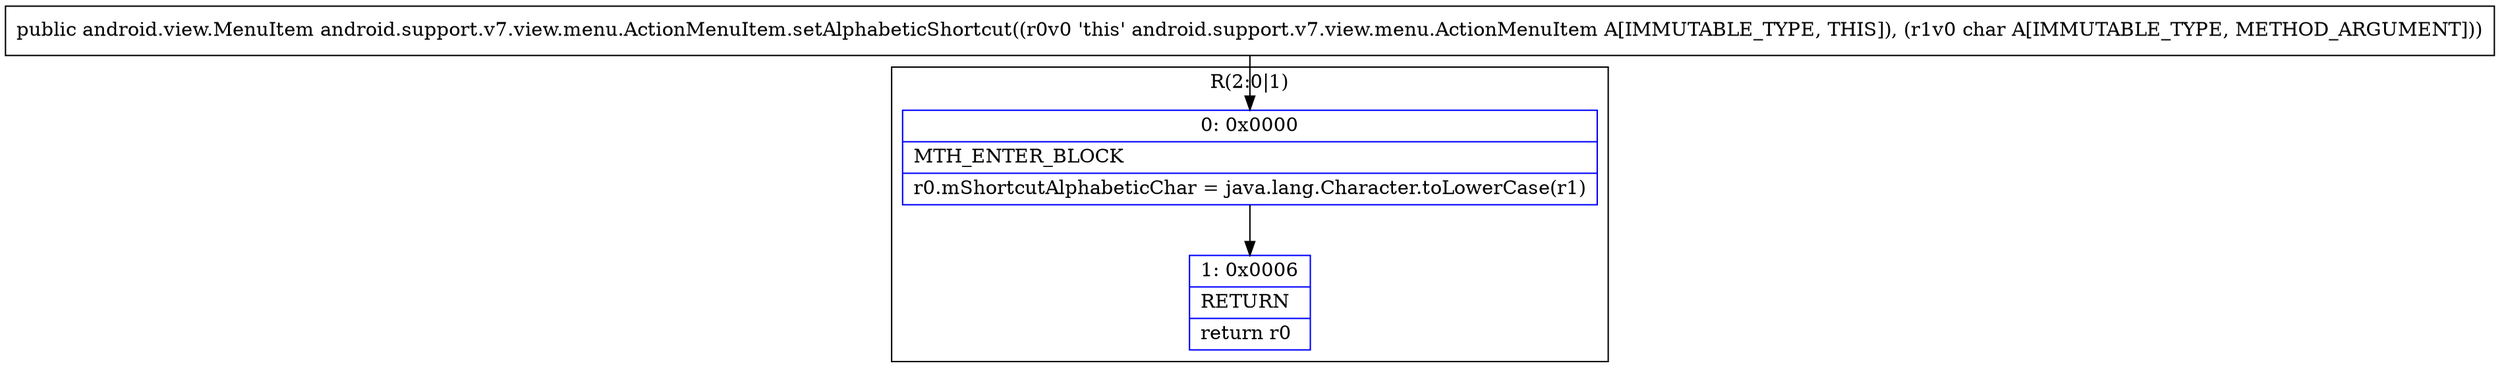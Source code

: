 digraph "CFG forandroid.support.v7.view.menu.ActionMenuItem.setAlphabeticShortcut(C)Landroid\/view\/MenuItem;" {
subgraph cluster_Region_1902773224 {
label = "R(2:0|1)";
node [shape=record,color=blue];
Node_0 [shape=record,label="{0\:\ 0x0000|MTH_ENTER_BLOCK\l|r0.mShortcutAlphabeticChar = java.lang.Character.toLowerCase(r1)\l}"];
Node_1 [shape=record,label="{1\:\ 0x0006|RETURN\l|return r0\l}"];
}
MethodNode[shape=record,label="{public android.view.MenuItem android.support.v7.view.menu.ActionMenuItem.setAlphabeticShortcut((r0v0 'this' android.support.v7.view.menu.ActionMenuItem A[IMMUTABLE_TYPE, THIS]), (r1v0 char A[IMMUTABLE_TYPE, METHOD_ARGUMENT])) }"];
MethodNode -> Node_0;
Node_0 -> Node_1;
}

